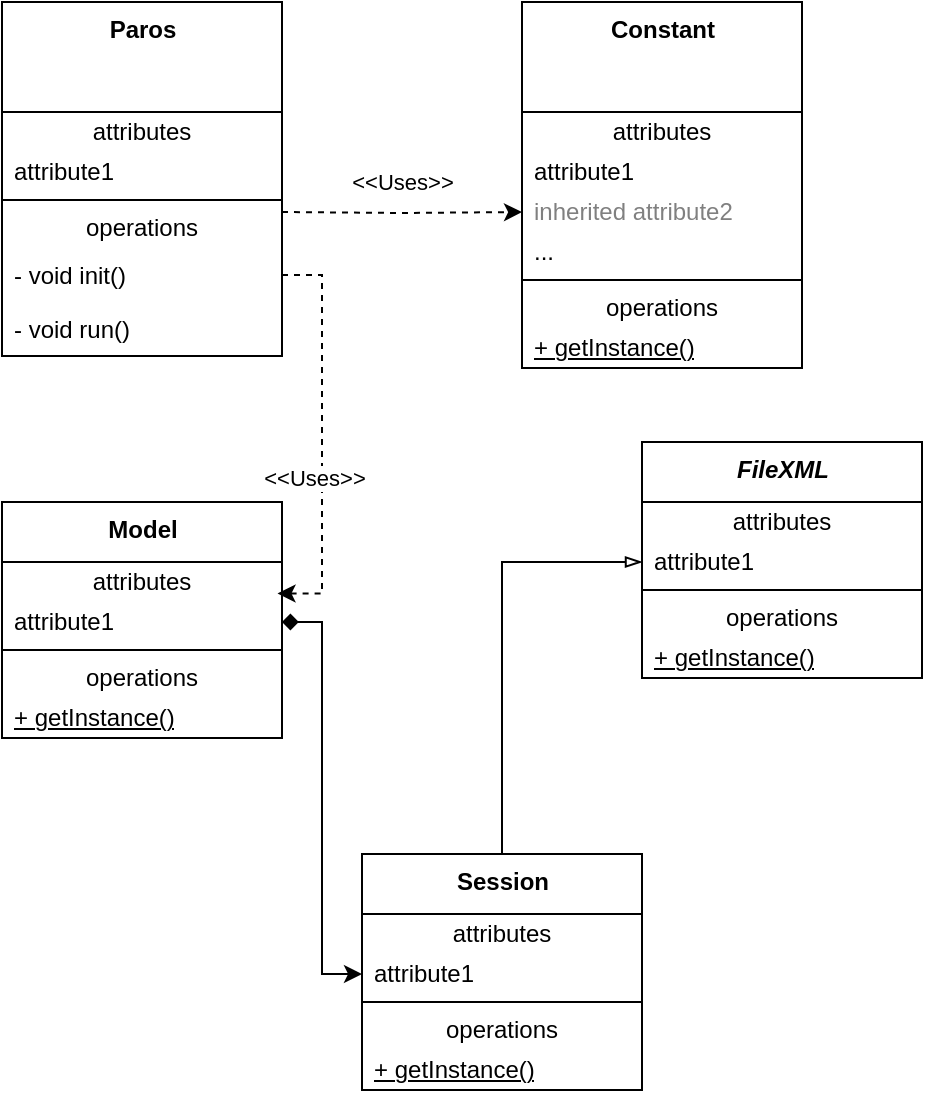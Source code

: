 <mxfile version="15.2.9" type="github">
  <diagram id="Z9POrxEhZ8tej4BVq47g" name="Page-1">
    <mxGraphModel dx="1020" dy="762" grid="1" gridSize="10" guides="1" tooltips="1" connect="1" arrows="1" fold="1" page="1" pageScale="1" pageWidth="827" pageHeight="1169" math="0" shadow="0">
      <root>
        <mxCell id="0" />
        <mxCell id="1" parent="0" />
        <mxCell id="4W3oqbQlcdMNd9oFhW5l-7" value="&lt;b&gt;Paros&lt;/b&gt;" style="swimlane;fontStyle=0;align=center;verticalAlign=top;childLayout=stackLayout;horizontal=1;startSize=55;horizontalStack=0;resizeParent=1;resizeParentMax=0;resizeLast=0;collapsible=0;marginBottom=0;html=1;" parent="1" vertex="1">
          <mxGeometry x="200" y="100" width="140" height="177" as="geometry" />
        </mxCell>
        <mxCell id="4W3oqbQlcdMNd9oFhW5l-8" value="attributes" style="text;html=1;strokeColor=none;fillColor=none;align=center;verticalAlign=middle;spacingLeft=4;spacingRight=4;overflow=hidden;rotatable=0;points=[[0,0.5],[1,0.5]];portConstraint=eastwest;" parent="4W3oqbQlcdMNd9oFhW5l-7" vertex="1">
          <mxGeometry y="55" width="140" height="20" as="geometry" />
        </mxCell>
        <mxCell id="4W3oqbQlcdMNd9oFhW5l-9" value="attribute1" style="text;html=1;strokeColor=none;fillColor=none;align=left;verticalAlign=middle;spacingLeft=4;spacingRight=4;overflow=hidden;rotatable=0;points=[[0,0.5],[1,0.5]];portConstraint=eastwest;" parent="4W3oqbQlcdMNd9oFhW5l-7" vertex="1">
          <mxGeometry y="75" width="140" height="20" as="geometry" />
        </mxCell>
        <mxCell id="4W3oqbQlcdMNd9oFhW5l-12" value="" style="line;strokeWidth=1;fillColor=none;align=left;verticalAlign=middle;spacingTop=-1;spacingLeft=3;spacingRight=3;rotatable=0;labelPosition=right;points=[];portConstraint=eastwest;" parent="4W3oqbQlcdMNd9oFhW5l-7" vertex="1">
          <mxGeometry y="95" width="140" height="8" as="geometry" />
        </mxCell>
        <mxCell id="4W3oqbQlcdMNd9oFhW5l-13" value="operations" style="text;html=1;strokeColor=none;fillColor=none;align=center;verticalAlign=middle;spacingLeft=4;spacingRight=4;overflow=hidden;rotatable=0;points=[[0,0.5],[1,0.5]];portConstraint=eastwest;" parent="4W3oqbQlcdMNd9oFhW5l-7" vertex="1">
          <mxGeometry y="103" width="140" height="20" as="geometry" />
        </mxCell>
        <mxCell id="4W3oqbQlcdMNd9oFhW5l-14" value="- void init()" style="text;html=1;strokeColor=none;fillColor=none;align=left;verticalAlign=middle;spacingLeft=4;spacingRight=4;overflow=hidden;rotatable=0;points=[[0,0.5],[1,0.5]];portConstraint=eastwest;" parent="4W3oqbQlcdMNd9oFhW5l-7" vertex="1">
          <mxGeometry y="123" width="140" height="27" as="geometry" />
        </mxCell>
        <mxCell id="4W3oqbQlcdMNd9oFhW5l-31" value="- void run()" style="text;html=1;strokeColor=none;fillColor=none;align=left;verticalAlign=middle;spacingLeft=4;spacingRight=4;overflow=hidden;rotatable=0;points=[[0,0.5],[1,0.5]];portConstraint=eastwest;" parent="4W3oqbQlcdMNd9oFhW5l-7" vertex="1">
          <mxGeometry y="150" width="140" height="27" as="geometry" />
        </mxCell>
        <mxCell id="4W3oqbQlcdMNd9oFhW5l-15" value="&lt;b&gt;Constant&lt;/b&gt;" style="swimlane;fontStyle=0;align=center;verticalAlign=top;childLayout=stackLayout;horizontal=1;startSize=55;horizontalStack=0;resizeParent=1;resizeParentMax=0;resizeLast=0;collapsible=0;marginBottom=0;html=1;" parent="1" vertex="1">
          <mxGeometry x="460" y="100" width="140" height="183" as="geometry" />
        </mxCell>
        <mxCell id="4W3oqbQlcdMNd9oFhW5l-16" value="attributes" style="text;html=1;strokeColor=none;fillColor=none;align=center;verticalAlign=middle;spacingLeft=4;spacingRight=4;overflow=hidden;rotatable=0;points=[[0,0.5],[1,0.5]];portConstraint=eastwest;" parent="4W3oqbQlcdMNd9oFhW5l-15" vertex="1">
          <mxGeometry y="55" width="140" height="20" as="geometry" />
        </mxCell>
        <mxCell id="4W3oqbQlcdMNd9oFhW5l-17" value="attribute1" style="text;html=1;strokeColor=none;fillColor=none;align=left;verticalAlign=middle;spacingLeft=4;spacingRight=4;overflow=hidden;rotatable=0;points=[[0,0.5],[1,0.5]];portConstraint=eastwest;" parent="4W3oqbQlcdMNd9oFhW5l-15" vertex="1">
          <mxGeometry y="75" width="140" height="20" as="geometry" />
        </mxCell>
        <mxCell id="4W3oqbQlcdMNd9oFhW5l-18" value="inherited attribute2" style="text;html=1;strokeColor=none;fillColor=none;align=left;verticalAlign=middle;spacingLeft=4;spacingRight=4;overflow=hidden;rotatable=0;points=[[0,0.5],[1,0.5]];portConstraint=eastwest;fontColor=#808080;" parent="4W3oqbQlcdMNd9oFhW5l-15" vertex="1">
          <mxGeometry y="95" width="140" height="20" as="geometry" />
        </mxCell>
        <mxCell id="4W3oqbQlcdMNd9oFhW5l-19" value="..." style="text;html=1;strokeColor=none;fillColor=none;align=left;verticalAlign=middle;spacingLeft=4;spacingRight=4;overflow=hidden;rotatable=0;points=[[0,0.5],[1,0.5]];portConstraint=eastwest;" parent="4W3oqbQlcdMNd9oFhW5l-15" vertex="1">
          <mxGeometry y="115" width="140" height="20" as="geometry" />
        </mxCell>
        <mxCell id="4W3oqbQlcdMNd9oFhW5l-20" value="" style="line;strokeWidth=1;fillColor=none;align=left;verticalAlign=middle;spacingTop=-1;spacingLeft=3;spacingRight=3;rotatable=0;labelPosition=right;points=[];portConstraint=eastwest;" parent="4W3oqbQlcdMNd9oFhW5l-15" vertex="1">
          <mxGeometry y="135" width="140" height="8" as="geometry" />
        </mxCell>
        <mxCell id="4W3oqbQlcdMNd9oFhW5l-21" value="operations" style="text;html=1;strokeColor=none;fillColor=none;align=center;verticalAlign=middle;spacingLeft=4;spacingRight=4;overflow=hidden;rotatable=0;points=[[0,0.5],[1,0.5]];portConstraint=eastwest;" parent="4W3oqbQlcdMNd9oFhW5l-15" vertex="1">
          <mxGeometry y="143" width="140" height="20" as="geometry" />
        </mxCell>
        <mxCell id="4W3oqbQlcdMNd9oFhW5l-22" value="&lt;u&gt;+ getInstance()&lt;/u&gt;" style="text;html=1;strokeColor=none;fillColor=none;align=left;verticalAlign=middle;spacingLeft=4;spacingRight=4;overflow=hidden;rotatable=0;points=[[0,0.5],[1,0.5]];portConstraint=eastwest;" parent="4W3oqbQlcdMNd9oFhW5l-15" vertex="1">
          <mxGeometry y="163" width="140" height="20" as="geometry" />
        </mxCell>
        <mxCell id="4W3oqbQlcdMNd9oFhW5l-23" style="edgeStyle=orthogonalEdgeStyle;rounded=0;orthogonalLoop=1;jettySize=auto;html=1;exitX=1;exitY=0.5;exitDx=0;exitDy=0;entryX=0;entryY=0.5;entryDx=0;entryDy=0;dashed=1;" parent="1" target="4W3oqbQlcdMNd9oFhW5l-18" edge="1">
          <mxGeometry relative="1" as="geometry">
            <mxPoint x="340" y="205" as="sourcePoint" />
          </mxGeometry>
        </mxCell>
        <mxCell id="4W3oqbQlcdMNd9oFhW5l-26" value="&amp;lt;&amp;lt;Uses&amp;gt;&amp;gt;" style="edgeLabel;html=1;align=center;verticalAlign=middle;resizable=0;points=[];" parent="4W3oqbQlcdMNd9oFhW5l-23" vertex="1" connectable="0">
          <mxGeometry x="0.263" y="-5" relative="1" as="geometry">
            <mxPoint x="-16" y="-20" as="offset" />
          </mxGeometry>
        </mxCell>
        <mxCell id="4W3oqbQlcdMNd9oFhW5l-40" value="&lt;b&gt;Model&lt;br&gt;&lt;/b&gt;" style="swimlane;fontStyle=0;align=center;verticalAlign=top;childLayout=stackLayout;horizontal=1;startSize=30;horizontalStack=0;resizeParent=1;resizeParentMax=0;resizeLast=0;collapsible=0;marginBottom=0;html=1;" parent="1" vertex="1">
          <mxGeometry x="200" y="350" width="140" height="118" as="geometry" />
        </mxCell>
        <mxCell id="4W3oqbQlcdMNd9oFhW5l-41" value="attributes" style="text;html=1;strokeColor=none;fillColor=none;align=center;verticalAlign=middle;spacingLeft=4;spacingRight=4;overflow=hidden;rotatable=0;points=[[0,0.5],[1,0.5]];portConstraint=eastwest;" parent="4W3oqbQlcdMNd9oFhW5l-40" vertex="1">
          <mxGeometry y="30" width="140" height="20" as="geometry" />
        </mxCell>
        <mxCell id="4W3oqbQlcdMNd9oFhW5l-42" value="attribute1" style="text;html=1;strokeColor=none;fillColor=none;align=left;verticalAlign=middle;spacingLeft=4;spacingRight=4;overflow=hidden;rotatable=0;points=[[0,0.5],[1,0.5]];portConstraint=eastwest;" parent="4W3oqbQlcdMNd9oFhW5l-40" vertex="1">
          <mxGeometry y="50" width="140" height="20" as="geometry" />
        </mxCell>
        <mxCell id="4W3oqbQlcdMNd9oFhW5l-45" value="" style="line;strokeWidth=1;fillColor=none;align=left;verticalAlign=middle;spacingTop=-1;spacingLeft=3;spacingRight=3;rotatable=0;labelPosition=right;points=[];portConstraint=eastwest;" parent="4W3oqbQlcdMNd9oFhW5l-40" vertex="1">
          <mxGeometry y="70" width="140" height="8" as="geometry" />
        </mxCell>
        <mxCell id="4W3oqbQlcdMNd9oFhW5l-46" value="operations" style="text;html=1;strokeColor=none;fillColor=none;align=center;verticalAlign=middle;spacingLeft=4;spacingRight=4;overflow=hidden;rotatable=0;points=[[0,0.5],[1,0.5]];portConstraint=eastwest;" parent="4W3oqbQlcdMNd9oFhW5l-40" vertex="1">
          <mxGeometry y="78" width="140" height="20" as="geometry" />
        </mxCell>
        <mxCell id="4W3oqbQlcdMNd9oFhW5l-47" value="&lt;u&gt;+ getInstance()&lt;/u&gt;" style="text;html=1;strokeColor=none;fillColor=none;align=left;verticalAlign=middle;spacingLeft=4;spacingRight=4;overflow=hidden;rotatable=0;points=[[0,0.5],[1,0.5]];portConstraint=eastwest;" parent="4W3oqbQlcdMNd9oFhW5l-40" vertex="1">
          <mxGeometry y="98" width="140" height="20" as="geometry" />
        </mxCell>
        <mxCell id="4W3oqbQlcdMNd9oFhW5l-48" style="edgeStyle=orthogonalEdgeStyle;rounded=0;orthogonalLoop=1;jettySize=auto;html=1;exitX=1;exitY=0.5;exitDx=0;exitDy=0;entryX=0.984;entryY=0.788;entryDx=0;entryDy=0;dashed=1;entryPerimeter=0;" parent="1" source="4W3oqbQlcdMNd9oFhW5l-14" target="4W3oqbQlcdMNd9oFhW5l-41" edge="1">
          <mxGeometry relative="1" as="geometry" />
        </mxCell>
        <mxCell id="4W3oqbQlcdMNd9oFhW5l-49" value="&amp;lt;&amp;lt;Uses&amp;gt;&amp;gt;" style="edgeLabel;html=1;align=center;verticalAlign=middle;resizable=0;points=[];" parent="1" vertex="1" connectable="0">
          <mxGeometry x="380.002" y="180" as="geometry">
            <mxPoint x="-24" y="158" as="offset" />
          </mxGeometry>
        </mxCell>
        <mxCell id="4W3oqbQlcdMNd9oFhW5l-66" style="edgeStyle=orthogonalEdgeStyle;rounded=0;orthogonalLoop=1;jettySize=auto;html=1;exitX=0.5;exitY=0;exitDx=0;exitDy=0;startArrow=none;startFill=0;endArrow=blockThin;endFill=0;" parent="1" source="4W3oqbQlcdMNd9oFhW5l-50" target="4W3oqbQlcdMNd9oFhW5l-62" edge="1">
          <mxGeometry relative="1" as="geometry" />
        </mxCell>
        <mxCell id="4W3oqbQlcdMNd9oFhW5l-50" value="&lt;b&gt;Session&lt;br&gt;&lt;/b&gt;" style="swimlane;fontStyle=0;align=center;verticalAlign=top;childLayout=stackLayout;horizontal=1;startSize=30;horizontalStack=0;resizeParent=1;resizeParentMax=0;resizeLast=0;collapsible=0;marginBottom=0;html=1;" parent="1" vertex="1">
          <mxGeometry x="380" y="526" width="140" height="118" as="geometry" />
        </mxCell>
        <mxCell id="4W3oqbQlcdMNd9oFhW5l-51" value="attributes" style="text;html=1;strokeColor=none;fillColor=none;align=center;verticalAlign=middle;spacingLeft=4;spacingRight=4;overflow=hidden;rotatable=0;points=[[0,0.5],[1,0.5]];portConstraint=eastwest;" parent="4W3oqbQlcdMNd9oFhW5l-50" vertex="1">
          <mxGeometry y="30" width="140" height="20" as="geometry" />
        </mxCell>
        <mxCell id="4W3oqbQlcdMNd9oFhW5l-52" value="attribute1" style="text;html=1;strokeColor=none;fillColor=none;align=left;verticalAlign=middle;spacingLeft=4;spacingRight=4;overflow=hidden;rotatable=0;points=[[0,0.5],[1,0.5]];portConstraint=eastwest;" parent="4W3oqbQlcdMNd9oFhW5l-50" vertex="1">
          <mxGeometry y="50" width="140" height="20" as="geometry" />
        </mxCell>
        <mxCell id="4W3oqbQlcdMNd9oFhW5l-53" value="" style="line;strokeWidth=1;fillColor=none;align=left;verticalAlign=middle;spacingTop=-1;spacingLeft=3;spacingRight=3;rotatable=0;labelPosition=right;points=[];portConstraint=eastwest;" parent="4W3oqbQlcdMNd9oFhW5l-50" vertex="1">
          <mxGeometry y="70" width="140" height="8" as="geometry" />
        </mxCell>
        <mxCell id="4W3oqbQlcdMNd9oFhW5l-54" value="operations" style="text;html=1;strokeColor=none;fillColor=none;align=center;verticalAlign=middle;spacingLeft=4;spacingRight=4;overflow=hidden;rotatable=0;points=[[0,0.5],[1,0.5]];portConstraint=eastwest;" parent="4W3oqbQlcdMNd9oFhW5l-50" vertex="1">
          <mxGeometry y="78" width="140" height="20" as="geometry" />
        </mxCell>
        <mxCell id="4W3oqbQlcdMNd9oFhW5l-55" value="&lt;u&gt;+ getInstance()&lt;/u&gt;" style="text;html=1;strokeColor=none;fillColor=none;align=left;verticalAlign=middle;spacingLeft=4;spacingRight=4;overflow=hidden;rotatable=0;points=[[0,0.5],[1,0.5]];portConstraint=eastwest;" parent="4W3oqbQlcdMNd9oFhW5l-50" vertex="1">
          <mxGeometry y="98" width="140" height="20" as="geometry" />
        </mxCell>
        <mxCell id="4W3oqbQlcdMNd9oFhW5l-56" style="edgeStyle=orthogonalEdgeStyle;rounded=0;orthogonalLoop=1;jettySize=auto;html=1;exitX=1;exitY=0.5;exitDx=0;exitDy=0;entryX=0;entryY=0.5;entryDx=0;entryDy=0;endArrow=classic;endFill=1;startArrow=diamond;startFill=1;" parent="1" source="4W3oqbQlcdMNd9oFhW5l-42" target="4W3oqbQlcdMNd9oFhW5l-52" edge="1">
          <mxGeometry relative="1" as="geometry" />
        </mxCell>
        <mxCell id="4W3oqbQlcdMNd9oFhW5l-60" value="&lt;b&gt;&lt;i&gt;FileXML&lt;/i&gt;&lt;br&gt;&lt;/b&gt;" style="swimlane;fontStyle=0;align=center;verticalAlign=top;childLayout=stackLayout;horizontal=1;startSize=30;horizontalStack=0;resizeParent=1;resizeParentMax=0;resizeLast=0;collapsible=0;marginBottom=0;html=1;" parent="1" vertex="1">
          <mxGeometry x="520" y="320" width="140" height="118" as="geometry" />
        </mxCell>
        <mxCell id="4W3oqbQlcdMNd9oFhW5l-61" value="attributes" style="text;html=1;strokeColor=none;fillColor=none;align=center;verticalAlign=middle;spacingLeft=4;spacingRight=4;overflow=hidden;rotatable=0;points=[[0,0.5],[1,0.5]];portConstraint=eastwest;" parent="4W3oqbQlcdMNd9oFhW5l-60" vertex="1">
          <mxGeometry y="30" width="140" height="20" as="geometry" />
        </mxCell>
        <mxCell id="4W3oqbQlcdMNd9oFhW5l-62" value="attribute1" style="text;html=1;strokeColor=none;fillColor=none;align=left;verticalAlign=middle;spacingLeft=4;spacingRight=4;overflow=hidden;rotatable=0;points=[[0,0.5],[1,0.5]];portConstraint=eastwest;" parent="4W3oqbQlcdMNd9oFhW5l-60" vertex="1">
          <mxGeometry y="50" width="140" height="20" as="geometry" />
        </mxCell>
        <mxCell id="4W3oqbQlcdMNd9oFhW5l-63" value="" style="line;strokeWidth=1;fillColor=none;align=left;verticalAlign=middle;spacingTop=-1;spacingLeft=3;spacingRight=3;rotatable=0;labelPosition=right;points=[];portConstraint=eastwest;" parent="4W3oqbQlcdMNd9oFhW5l-60" vertex="1">
          <mxGeometry y="70" width="140" height="8" as="geometry" />
        </mxCell>
        <mxCell id="4W3oqbQlcdMNd9oFhW5l-64" value="operations" style="text;html=1;strokeColor=none;fillColor=none;align=center;verticalAlign=middle;spacingLeft=4;spacingRight=4;overflow=hidden;rotatable=0;points=[[0,0.5],[1,0.5]];portConstraint=eastwest;" parent="4W3oqbQlcdMNd9oFhW5l-60" vertex="1">
          <mxGeometry y="78" width="140" height="20" as="geometry" />
        </mxCell>
        <mxCell id="4W3oqbQlcdMNd9oFhW5l-65" value="&lt;u&gt;+ getInstance()&lt;/u&gt;" style="text;html=1;strokeColor=none;fillColor=none;align=left;verticalAlign=middle;spacingLeft=4;spacingRight=4;overflow=hidden;rotatable=0;points=[[0,0.5],[1,0.5]];portConstraint=eastwest;" parent="4W3oqbQlcdMNd9oFhW5l-60" vertex="1">
          <mxGeometry y="98" width="140" height="20" as="geometry" />
        </mxCell>
      </root>
    </mxGraphModel>
  </diagram>
</mxfile>
